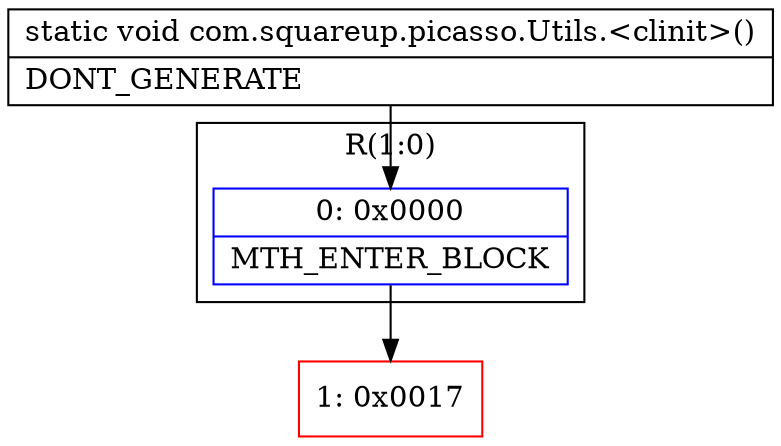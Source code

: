 digraph "CFG forcom.squareup.picasso.Utils.\<clinit\>()V" {
subgraph cluster_Region_680632190 {
label = "R(1:0)";
node [shape=record,color=blue];
Node_0 [shape=record,label="{0\:\ 0x0000|MTH_ENTER_BLOCK\l}"];
}
Node_1 [shape=record,color=red,label="{1\:\ 0x0017}"];
MethodNode[shape=record,label="{static void com.squareup.picasso.Utils.\<clinit\>()  | DONT_GENERATE\l}"];
MethodNode -> Node_0;
Node_0 -> Node_1;
}

